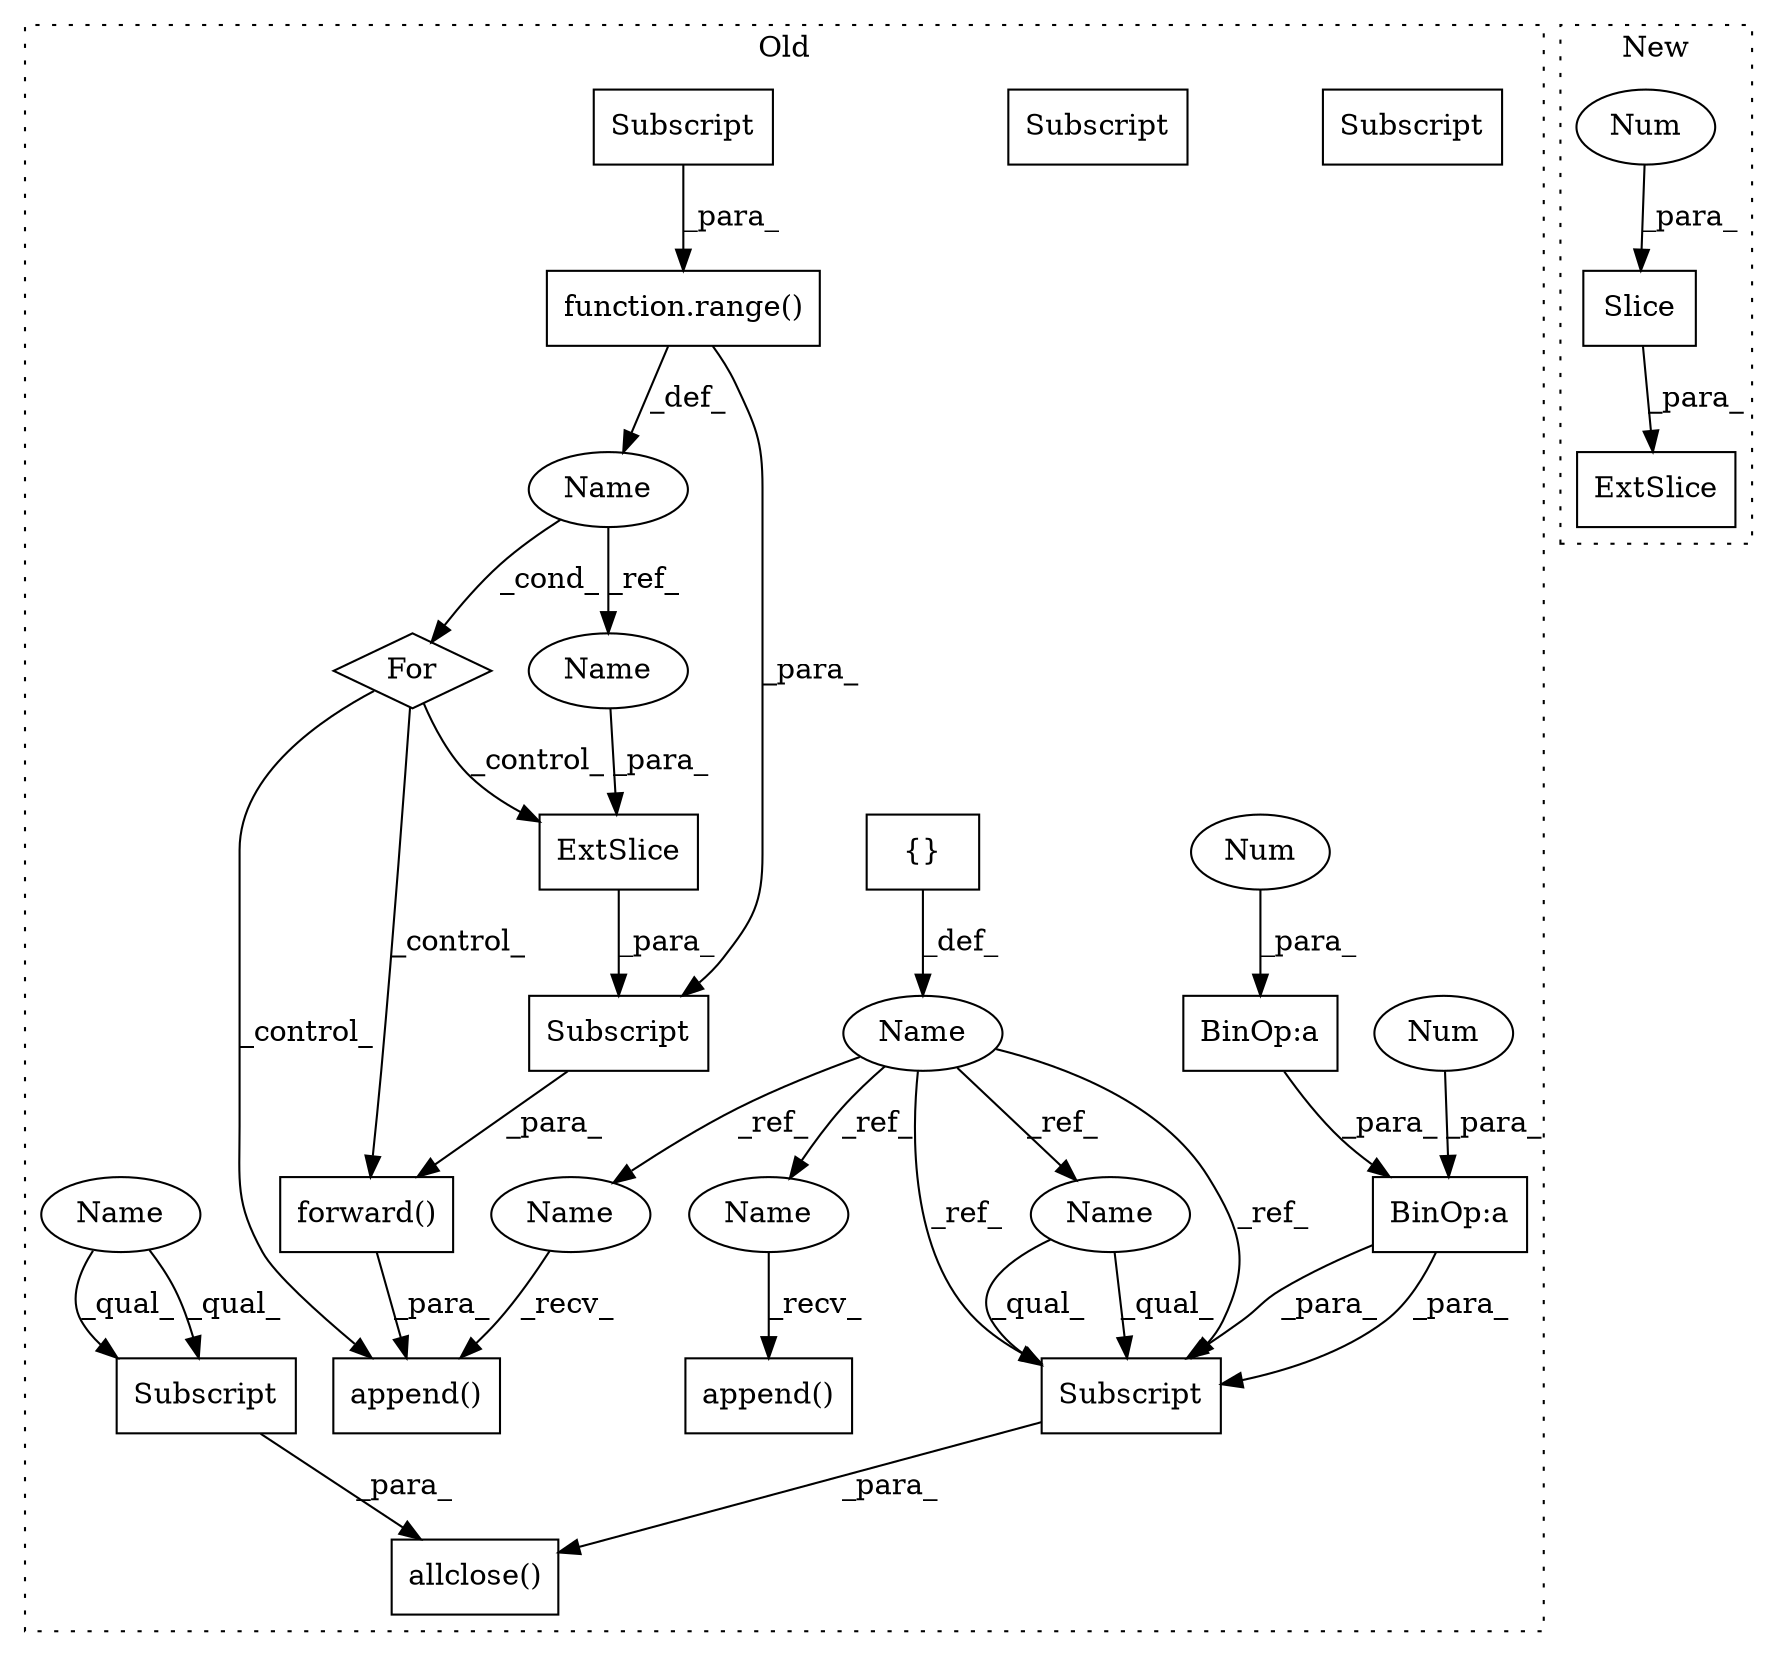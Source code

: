 digraph G {
subgraph cluster0 {
1 [label="allclose()" a="75" s="17890,17940" l="15,12" shape="box"];
4 [label="Name" a="87" s="16936" l="7" shape="ellipse"];
5 [label="Subscript" a="63" s="17922,0" l="18,0" shape="box"];
6 [label="Subscript" a="63" s="17905,0" l="15,0" shape="box"];
7 [label="BinOp:a" a="82" s="17931" l="3" shape="box"];
8 [label="BinOp:a" a="82" s="17615" l="3" shape="box"];
9 [label="{}" a="59" s="16946,16946" l="2,1" shape="box"];
10 [label="append()" a="75" s="17154,17207" l="15,1" shape="box"];
11 [label="function.range()" a="75" s="17116,17143" l="6,1" shape="box"];
12 [label="Subscript" a="63" s="17122,0" l="21,0" shape="box"];
13 [label="Name" a="87" s="17111" l="1" shape="ellipse"];
14 [label="ExtSlice" a="85" s="17185" l="12" shape="box"];
15 [label="Subscript" a="63" s="17185,0" l="21,0" shape="box"];
16 [label="For" a="107" s="17107,17144" l="4,10" shape="diamond"];
17 [label="append()" a="75" s="17299,17336" l="15,1" shape="box"];
18 [label="Num" a="76" s="17930" l="1" shape="ellipse"];
19 [label="Num" a="76" s="17618" l="1" shape="ellipse"];
20 [label="forward()" a="75" s="17169,17206" l="16,1" shape="box"];
22 [label="Name" a="87" s="17204" l="1" shape="ellipse"];
23 [label="Subscript" a="63" s="17922,0" l="18,0" shape="box"];
24 [label="Name" a="87" s="17299" l="7" shape="ellipse"];
25 [label="Name" a="87" s="17154" l="7" shape="ellipse"];
26 [label="Name" a="87" s="17922" l="7" shape="ellipse"];
27 [label="Name" a="87" s="17905" l="6" shape="ellipse"];
28 [label="Subscript" a="63" s="17905,0" l="15,0" shape="box"];
label = "Old";
style="dotted";
}
subgraph cluster1 {
2 [label="Slice" a="80" s="8594" l="1" shape="box"];
3 [label="Num" a="76" s="8595" l="2" shape="ellipse"];
21 [label="ExtSlice" a="85" s="8581" l="6" shape="box"];
label = "New";
style="dotted";
}
2 -> 21 [label="_para_"];
3 -> 2 [label="_para_"];
4 -> 23 [label="_ref_"];
4 -> 26 [label="_ref_"];
4 -> 23 [label="_ref_"];
4 -> 25 [label="_ref_"];
4 -> 24 [label="_ref_"];
7 -> 23 [label="_para_"];
7 -> 23 [label="_para_"];
8 -> 7 [label="_para_"];
9 -> 4 [label="_def_"];
11 -> 13 [label="_def_"];
11 -> 15 [label="_para_"];
12 -> 11 [label="_para_"];
13 -> 16 [label="_cond_"];
13 -> 22 [label="_ref_"];
14 -> 15 [label="_para_"];
15 -> 20 [label="_para_"];
16 -> 14 [label="_control_"];
16 -> 20 [label="_control_"];
16 -> 10 [label="_control_"];
18 -> 7 [label="_para_"];
19 -> 8 [label="_para_"];
20 -> 10 [label="_para_"];
22 -> 14 [label="_para_"];
23 -> 1 [label="_para_"];
24 -> 17 [label="_recv_"];
25 -> 10 [label="_recv_"];
26 -> 23 [label="_qual_"];
26 -> 23 [label="_qual_"];
27 -> 28 [label="_qual_"];
27 -> 28 [label="_qual_"];
28 -> 1 [label="_para_"];
}